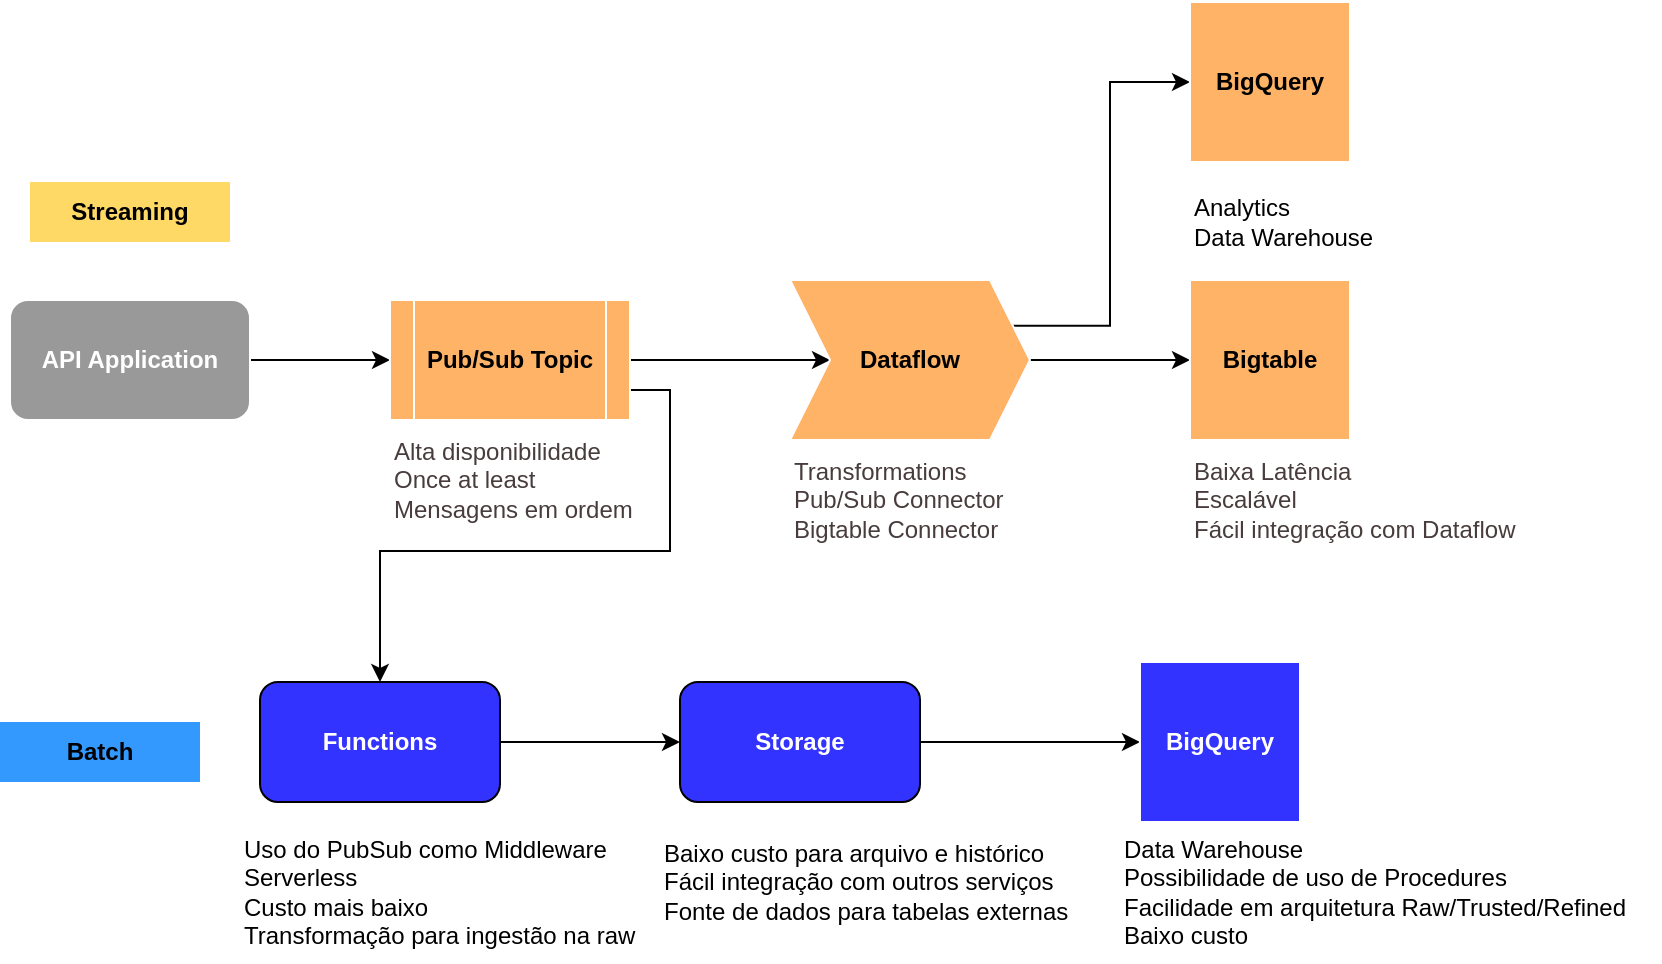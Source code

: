 <mxfile version="20.7.2" type="device"><diagram id="IihF3kFaYXlLuM1mwTPe" name="Página-1"><mxGraphModel dx="1059" dy="640" grid="1" gridSize="10" guides="1" tooltips="1" connect="1" arrows="1" fold="1" page="1" pageScale="1" pageWidth="827" pageHeight="1169" math="0" shadow="0"><root><mxCell id="0"/><mxCell id="1" parent="0"/><mxCell id="LHTvO2_poJ19-yRAmFqO-7" style="edgeStyle=orthogonalEdgeStyle;rounded=0;orthogonalLoop=1;jettySize=auto;html=1;exitX=1;exitY=0.5;exitDx=0;exitDy=0;entryX=0;entryY=0.5;entryDx=0;entryDy=0;fontColor=#483c3c;" edge="1" parent="1" source="LHTvO2_poJ19-yRAmFqO-1" target="LHTvO2_poJ19-yRAmFqO-2"><mxGeometry relative="1" as="geometry"/></mxCell><mxCell id="LHTvO2_poJ19-yRAmFqO-1" value="&lt;b&gt;API Application&lt;/b&gt;" style="rounded=1;whiteSpace=wrap;html=1;fillColor=#999999;strokeColor=#FFFFFF;fontColor=#FFFFFF;" vertex="1" parent="1"><mxGeometry x="10" y="379" width="120" height="60" as="geometry"/></mxCell><mxCell id="LHTvO2_poJ19-yRAmFqO-9" style="edgeStyle=orthogonalEdgeStyle;rounded=0;orthogonalLoop=1;jettySize=auto;html=1;exitX=1;exitY=0.5;exitDx=0;exitDy=0;fontColor=#483c3c;" edge="1" parent="1" source="LHTvO2_poJ19-yRAmFqO-2" target="LHTvO2_poJ19-yRAmFqO-3"><mxGeometry relative="1" as="geometry"/></mxCell><mxCell id="LHTvO2_poJ19-yRAmFqO-52" style="edgeStyle=orthogonalEdgeStyle;rounded=0;orthogonalLoop=1;jettySize=auto;html=1;exitX=1;exitY=0.75;exitDx=0;exitDy=0;entryX=0.5;entryY=0;entryDx=0;entryDy=0;fontColor=#FFFFFF;" edge="1" parent="1" source="LHTvO2_poJ19-yRAmFqO-2" target="LHTvO2_poJ19-yRAmFqO-47"><mxGeometry relative="1" as="geometry"/></mxCell><mxCell id="LHTvO2_poJ19-yRAmFqO-2" value="&lt;b&gt;Pub/Sub Topic&lt;/b&gt;" style="shape=process;whiteSpace=wrap;html=1;backgroundOutline=1;labelBackgroundColor=#FFB366;strokeColor=#FFFFFF;fontColor=#000000;fillColor=#FFB366;" vertex="1" parent="1"><mxGeometry x="200" y="379" width="120" height="60" as="geometry"/></mxCell><mxCell id="LHTvO2_poJ19-yRAmFqO-10" style="edgeStyle=orthogonalEdgeStyle;rounded=0;orthogonalLoop=1;jettySize=auto;html=1;exitX=1;exitY=0.5;exitDx=0;exitDy=0;entryX=0;entryY=0.5;entryDx=0;entryDy=0;fontColor=#483c3c;" edge="1" parent="1" source="LHTvO2_poJ19-yRAmFqO-3" target="LHTvO2_poJ19-yRAmFqO-4"><mxGeometry relative="1" as="geometry"/></mxCell><mxCell id="LHTvO2_poJ19-yRAmFqO-14" style="edgeStyle=orthogonalEdgeStyle;rounded=0;orthogonalLoop=1;jettySize=auto;html=1;exitX=1;exitY=0.25;exitDx=0;exitDy=0;entryX=0;entryY=0.5;entryDx=0;entryDy=0;fontColor=#FFFFFF;" edge="1" parent="1" source="LHTvO2_poJ19-yRAmFqO-3" target="LHTvO2_poJ19-yRAmFqO-13"><mxGeometry relative="1" as="geometry"/></mxCell><mxCell id="LHTvO2_poJ19-yRAmFqO-3" value="&lt;b&gt;Dataflow&lt;/b&gt;" style="shape=step;perimeter=stepPerimeter;whiteSpace=wrap;html=1;fixedSize=1;labelBackgroundColor=#FFB366;strokeColor=#FFFFFF;fontColor=#000000;fillColor=#FFB366;" vertex="1" parent="1"><mxGeometry x="400" y="369" width="120" height="80" as="geometry"/></mxCell><mxCell id="LHTvO2_poJ19-yRAmFqO-4" value="&lt;b&gt;Bigtable&lt;/b&gt;" style="whiteSpace=wrap;html=1;aspect=fixed;labelBackgroundColor=#FFB366;strokeColor=#FFFFFF;fontColor=#000000;fillColor=#FFB366;" vertex="1" parent="1"><mxGeometry x="600" y="369" width="80" height="80" as="geometry"/></mxCell><mxCell id="LHTvO2_poJ19-yRAmFqO-5" value="Transformations&lt;br&gt;Pub/Sub Connector&lt;br&gt;Bigtable Connector" style="text;html=1;align=left;verticalAlign=middle;resizable=0;points=[];autosize=1;strokeColor=none;fillColor=none;fontColor=#483c3c;" vertex="1" parent="1"><mxGeometry x="400" y="449" width="130" height="60" as="geometry"/></mxCell><mxCell id="LHTvO2_poJ19-yRAmFqO-11" value="Alta disponibilidade&lt;br&gt;Once at least&lt;br&gt;Mensagens em ordem" style="text;html=1;align=left;verticalAlign=middle;resizable=0;points=[];autosize=1;strokeColor=none;fillColor=none;fontColor=#483c3c;" vertex="1" parent="1"><mxGeometry x="200" y="439" width="140" height="60" as="geometry"/></mxCell><mxCell id="LHTvO2_poJ19-yRAmFqO-12" value="Baixa Latência&lt;br&gt;&lt;div style=&quot;&quot;&gt;&lt;span style=&quot;background-color: initial;&quot;&gt;Escalável&lt;/span&gt;&lt;/div&gt;&lt;div style=&quot;&quot;&gt;&lt;span style=&quot;background-color: initial;&quot;&gt;Fácil integração com Dataflow&lt;/span&gt;&lt;/div&gt;" style="text;html=1;align=left;verticalAlign=middle;resizable=0;points=[];autosize=1;strokeColor=none;fillColor=none;fontColor=#483c3c;" vertex="1" parent="1"><mxGeometry x="600" y="449" width="180" height="60" as="geometry"/></mxCell><mxCell id="LHTvO2_poJ19-yRAmFqO-13" value="&lt;b&gt;&lt;font&gt;BigQuery&lt;/font&gt;&lt;/b&gt;" style="whiteSpace=wrap;html=1;aspect=fixed;labelBackgroundColor=#FFB366;strokeColor=#FFFFFF;fontColor=#000000;fillColor=#FFB366;" vertex="1" parent="1"><mxGeometry x="600" y="230" width="80" height="80" as="geometry"/></mxCell><mxCell id="LHTvO2_poJ19-yRAmFqO-15" value="&lt;div style=&quot;&quot;&gt;&lt;span style=&quot;color: rgb(0, 0, 0); background-color: initial;&quot;&gt;Analytics&lt;/span&gt;&lt;/div&gt;&lt;font color=&quot;#000000&quot;&gt;&lt;div style=&quot;&quot;&gt;&lt;span style=&quot;background-color: initial;&quot;&gt;Data Warehouse&lt;/span&gt;&lt;/div&gt;&lt;/font&gt;" style="text;html=1;align=left;verticalAlign=middle;resizable=0;points=[];autosize=1;strokeColor=none;fillColor=none;fontColor=#FFFFFF;" vertex="1" parent="1"><mxGeometry x="600" y="320" width="110" height="40" as="geometry"/></mxCell><mxCell id="LHTvO2_poJ19-yRAmFqO-17" value="&lt;b style=&quot;&quot;&gt;Streaming&lt;/b&gt;" style="text;html=1;strokeColor=none;fillColor=#FFD966;align=center;verticalAlign=middle;whiteSpace=wrap;rounded=0;labelBackgroundColor=#FFD966;fontColor=#000000;" vertex="1" parent="1"><mxGeometry x="20" y="320" width="100" height="30" as="geometry"/></mxCell><mxCell id="LHTvO2_poJ19-yRAmFqO-49" value="" style="edgeStyle=orthogonalEdgeStyle;rounded=0;orthogonalLoop=1;jettySize=auto;html=1;fontColor=#FFFFFF;" edge="1" parent="1" source="LHTvO2_poJ19-yRAmFqO-47" target="LHTvO2_poJ19-yRAmFqO-48"><mxGeometry relative="1" as="geometry"/></mxCell><mxCell id="LHTvO2_poJ19-yRAmFqO-47" value="Functions" style="rounded=1;whiteSpace=wrap;html=1;labelBackgroundColor=#3333FF;strokeColor=#000000;fontColor=#FFFFFF;fillColor=#3333FF;fontStyle=1" vertex="1" parent="1"><mxGeometry x="135" y="570" width="120" height="60" as="geometry"/></mxCell><mxCell id="LHTvO2_poJ19-yRAmFqO-51" style="edgeStyle=orthogonalEdgeStyle;rounded=0;orthogonalLoop=1;jettySize=auto;html=1;exitX=1;exitY=0.5;exitDx=0;exitDy=0;entryX=0;entryY=0.5;entryDx=0;entryDy=0;fontColor=#FFFFFF;" edge="1" parent="1" source="LHTvO2_poJ19-yRAmFqO-48" target="LHTvO2_poJ19-yRAmFqO-50"><mxGeometry relative="1" as="geometry"/></mxCell><mxCell id="LHTvO2_poJ19-yRAmFqO-48" value="Storage" style="rounded=1;whiteSpace=wrap;html=1;labelBackgroundColor=#3333FF;strokeColor=#000000;fontColor=#FFFFFF;fillColor=#3333FF;fontStyle=1" vertex="1" parent="1"><mxGeometry x="345" y="570" width="120" height="60" as="geometry"/></mxCell><mxCell id="LHTvO2_poJ19-yRAmFqO-50" value="&lt;b&gt;&lt;font color=&quot;#ffffff&quot;&gt;BigQuery&lt;/font&gt;&lt;/b&gt;" style="whiteSpace=wrap;html=1;aspect=fixed;labelBackgroundColor=#3333FF;strokeColor=#FFFFFF;fontColor=#483c3c;fillColor=#3333FF;" vertex="1" parent="1"><mxGeometry x="575" y="560" width="80" height="80" as="geometry"/></mxCell><mxCell id="LHTvO2_poJ19-yRAmFqO-53" value="&lt;b style=&quot;&quot;&gt;Batch&lt;/b&gt;" style="text;html=1;strokeColor=none;fillColor=#3399FF;align=center;verticalAlign=middle;whiteSpace=wrap;rounded=0;labelBackgroundColor=#3399FF;fontColor=#000000;" vertex="1" parent="1"><mxGeometry x="5" y="590" width="100" height="30" as="geometry"/></mxCell><mxCell id="LHTvO2_poJ19-yRAmFqO-54" value="&lt;font color=&quot;#000000&quot;&gt;Uso do PubSub como Middleware&lt;br&gt;Serverless&lt;br&gt;Custo mais baixo&lt;br&gt;Transformação para ingestão na raw&lt;br&gt;&lt;/font&gt;" style="text;html=1;align=left;verticalAlign=middle;resizable=0;points=[];autosize=1;strokeColor=none;fillColor=none;fontColor=#FFFFFF;" vertex="1" parent="1"><mxGeometry x="125" y="640" width="220" height="70" as="geometry"/></mxCell><mxCell id="LHTvO2_poJ19-yRAmFqO-55" value="Baixo custo para arquivo e histórico&lt;br&gt;Fácil integração com outros serviços&lt;br&gt;Fonte de dados para tabelas externas" style="text;html=1;align=left;verticalAlign=middle;resizable=0;points=[];autosize=1;strokeColor=none;fillColor=none;fontColor=#000000;" vertex="1" parent="1"><mxGeometry x="335" y="640" width="230" height="60" as="geometry"/></mxCell><mxCell id="LHTvO2_poJ19-yRAmFqO-56" value="Data Warehouse&lt;br&gt;Possibilidade de uso de Procedures&lt;br&gt;Facilidade em arquitetura Raw/Trusted/Refined&lt;br&gt;Baixo custo&lt;br&gt;" style="text;html=1;align=left;verticalAlign=middle;resizable=0;points=[];autosize=1;strokeColor=none;fillColor=none;fontColor=#000000;" vertex="1" parent="1"><mxGeometry x="565" y="640" width="270" height="70" as="geometry"/></mxCell></root></mxGraphModel></diagram></mxfile>